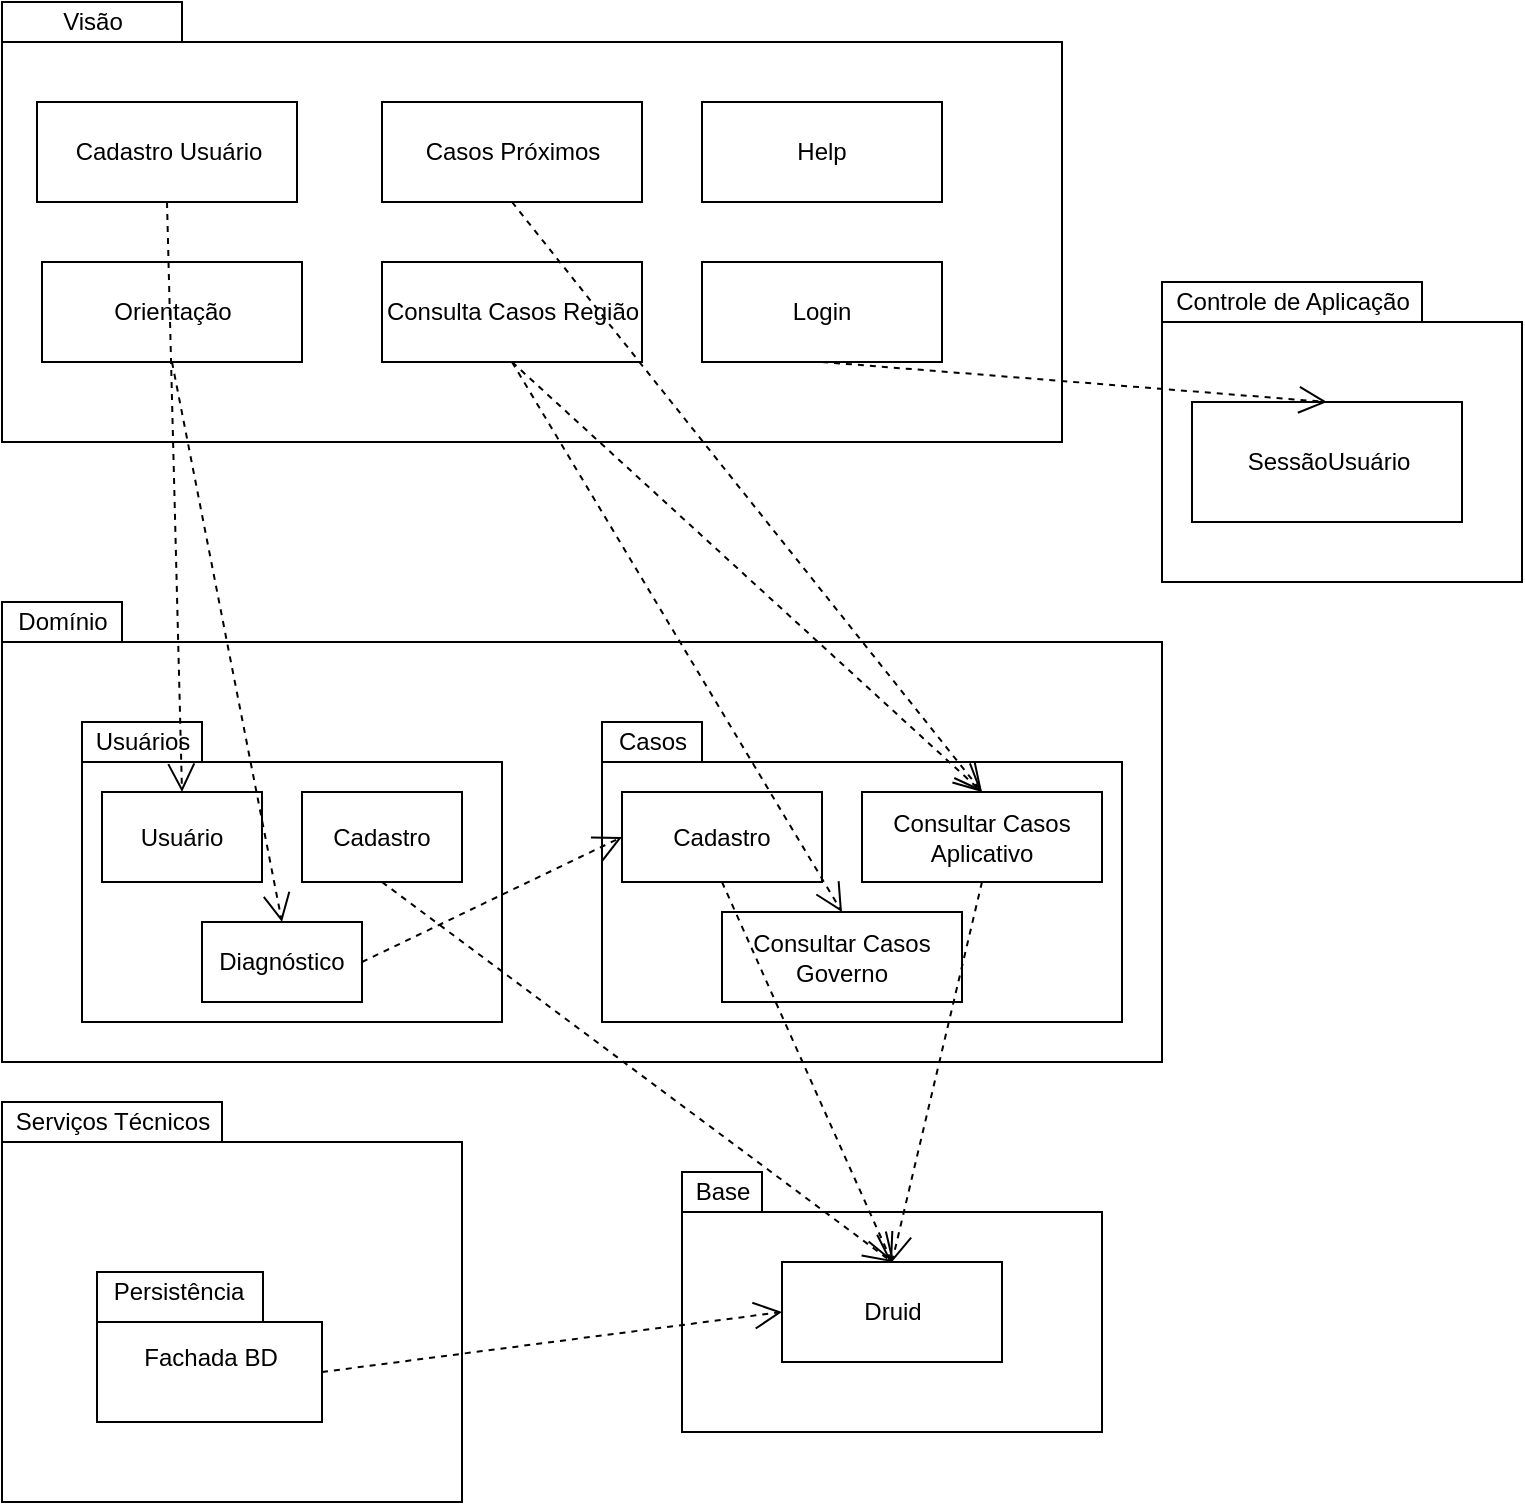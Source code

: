 <mxfile version="13.7.1" type="device"><diagram id="7HiYDhP2aQ9Rbptv15H6" name="Page-1"><mxGraphModel dx="2062" dy="771" grid="1" gridSize="10" guides="1" tooltips="1" connect="1" arrows="1" fold="1" page="1" pageScale="1" pageWidth="850" pageHeight="1100" math="0" shadow="0"><root><mxCell id="0"/><mxCell id="1" parent="0"/><mxCell id="DO3B4ZXosCFTOphEz9gx-1" value="" style="shape=folder;fontStyle=1;spacingTop=10;tabWidth=90;tabHeight=20;tabPosition=left;html=1;" parent="1" vertex="1"><mxGeometry x="30" y="100" width="530" height="220" as="geometry"/></mxCell><mxCell id="DO3B4ZXosCFTOphEz9gx-2" value="Visão" style="text;html=1;align=center;verticalAlign=middle;resizable=0;points=[];autosize=1;" parent="1" vertex="1"><mxGeometry x="50" y="100" width="50" height="20" as="geometry"/></mxCell><mxCell id="DO3B4ZXosCFTOphEz9gx-8" value="&lt;span style=&quot;font-family: &amp;#34;helvetica&amp;#34;&quot;&gt;Cadastro Usuário&lt;/span&gt;" style="html=1;" parent="1" vertex="1"><mxGeometry x="47.5" y="150" width="130" height="50" as="geometry"/></mxCell><mxCell id="DO3B4ZXosCFTOphEz9gx-9" value="Orientação" style="html=1;" parent="1" vertex="1"><mxGeometry x="50" y="230" width="130" height="50" as="geometry"/></mxCell><mxCell id="DO3B4ZXosCFTOphEz9gx-10" value="Casos Próximos" style="html=1;" parent="1" vertex="1"><mxGeometry x="220" y="150" width="130" height="50" as="geometry"/></mxCell><mxCell id="DO3B4ZXosCFTOphEz9gx-11" value="Consulta Casos Região" style="html=1;" parent="1" vertex="1"><mxGeometry x="220" y="230" width="130" height="50" as="geometry"/></mxCell><mxCell id="DO3B4ZXosCFTOphEz9gx-12" value="" style="shape=folder;fontStyle=1;spacingTop=10;tabWidth=130;tabHeight=20;tabPosition=left;html=1;" parent="1" vertex="1"><mxGeometry x="610" y="240" width="180" height="150" as="geometry"/></mxCell><mxCell id="DO3B4ZXosCFTOphEz9gx-13" value="Controle de Aplicação" style="text;html=1;align=center;verticalAlign=middle;resizable=0;points=[];autosize=1;" parent="1" vertex="1"><mxGeometry x="610" y="240" width="130" height="20" as="geometry"/></mxCell><mxCell id="DO3B4ZXosCFTOphEz9gx-19" value="SessãoUsuário" style="html=1;" parent="1" vertex="1"><mxGeometry x="625" y="300" width="135" height="60" as="geometry"/></mxCell><mxCell id="DO3B4ZXosCFTOphEz9gx-21" value="" style="shape=folder;fontStyle=1;spacingTop=10;tabWidth=60;tabHeight=20;tabPosition=left;html=1;" parent="1" vertex="1"><mxGeometry x="30" y="400" width="580" height="230" as="geometry"/></mxCell><mxCell id="DO3B4ZXosCFTOphEz9gx-22" value="Domínio" style="text;html=1;align=center;verticalAlign=middle;resizable=0;points=[];autosize=1;" parent="1" vertex="1"><mxGeometry x="30" y="400" width="60" height="20" as="geometry"/></mxCell><mxCell id="DO3B4ZXosCFTOphEz9gx-24" value="" style="shape=folder;fontStyle=1;spacingTop=10;tabWidth=40;tabHeight=20;tabPosition=left;html=1;" parent="1" vertex="1"><mxGeometry x="370" y="685" width="210" height="130" as="geometry"/></mxCell><mxCell id="DO3B4ZXosCFTOphEz9gx-25" value="Base" style="text;html=1;align=center;verticalAlign=middle;resizable=0;points=[];autosize=1;" parent="1" vertex="1"><mxGeometry x="370" y="685" width="40" height="20" as="geometry"/></mxCell><mxCell id="DO3B4ZXosCFTOphEz9gx-28" value="Druid" style="html=1;" parent="1" vertex="1"><mxGeometry x="420" y="730" width="110" height="50" as="geometry"/></mxCell><mxCell id="iu1ogcI8_rIg04zzHxXc-5" value="" style="shape=folder;fontStyle=1;spacingTop=10;tabWidth=110;tabHeight=20;tabPosition=left;html=1;" vertex="1" parent="1"><mxGeometry x="30" y="650" width="230" height="200" as="geometry"/></mxCell><mxCell id="iu1ogcI8_rIg04zzHxXc-6" value="Serviços Técnicos" style="text;html=1;align=center;verticalAlign=middle;resizable=0;points=[];autosize=1;" vertex="1" parent="1"><mxGeometry x="30" y="650" width="110" height="20" as="geometry"/></mxCell><mxCell id="iu1ogcI8_rIg04zzHxXc-9" value="&lt;span style=&quot;font-weight: 400&quot;&gt;Fachada BD&lt;/span&gt;" style="shape=folder;fontStyle=1;spacingTop=10;tabWidth=83;tabHeight=25;tabPosition=left;html=1;" vertex="1" parent="1"><mxGeometry x="77.5" y="735" width="112.5" height="75" as="geometry"/></mxCell><mxCell id="iu1ogcI8_rIg04zzHxXc-10" value="Persistência" style="text;html=1;align=center;verticalAlign=middle;resizable=0;points=[];autosize=1;" vertex="1" parent="1"><mxGeometry x="77.5" y="735" width="80" height="20" as="geometry"/></mxCell><mxCell id="iu1ogcI8_rIg04zzHxXc-14" value="" style="shape=folder;fontStyle=1;spacingTop=10;tabWidth=60;tabHeight=20;tabPosition=left;html=1;" vertex="1" parent="1"><mxGeometry x="70" y="460" width="210" height="150" as="geometry"/></mxCell><mxCell id="iu1ogcI8_rIg04zzHxXc-15" value="Usuários" style="text;html=1;align=center;verticalAlign=middle;resizable=0;points=[];autosize=1;" vertex="1" parent="1"><mxGeometry x="70" y="460" width="60" height="20" as="geometry"/></mxCell><mxCell id="iu1ogcI8_rIg04zzHxXc-16" value="Usuário" style="whiteSpace=wrap;html=1;" vertex="1" parent="1"><mxGeometry x="80" y="495" width="80" height="45" as="geometry"/></mxCell><mxCell id="iu1ogcI8_rIg04zzHxXc-17" value="Cadastro" style="whiteSpace=wrap;html=1;" vertex="1" parent="1"><mxGeometry x="180" y="495" width="80" height="45" as="geometry"/></mxCell><mxCell id="iu1ogcI8_rIg04zzHxXc-18" value="Diagnóstico" style="whiteSpace=wrap;html=1;" vertex="1" parent="1"><mxGeometry x="130" y="560" width="80" height="40" as="geometry"/></mxCell><mxCell id="iu1ogcI8_rIg04zzHxXc-19" value="" style="shape=folder;fontStyle=1;spacingTop=10;tabWidth=50;tabHeight=20;tabPosition=left;html=1;" vertex="1" parent="1"><mxGeometry x="330" y="460" width="260" height="150" as="geometry"/></mxCell><mxCell id="iu1ogcI8_rIg04zzHxXc-20" value="Casos" style="text;html=1;align=center;verticalAlign=middle;resizable=0;points=[];autosize=1;" vertex="1" parent="1"><mxGeometry x="330" y="460" width="50" height="20" as="geometry"/></mxCell><mxCell id="iu1ogcI8_rIg04zzHxXc-21" value="Cadastro" style="whiteSpace=wrap;html=1;" vertex="1" parent="1"><mxGeometry x="340" y="495" width="100" height="45" as="geometry"/></mxCell><mxCell id="iu1ogcI8_rIg04zzHxXc-22" value="Consultar Casos Aplicativo" style="whiteSpace=wrap;html=1;" vertex="1" parent="1"><mxGeometry x="460" y="495" width="120" height="45" as="geometry"/></mxCell><mxCell id="iu1ogcI8_rIg04zzHxXc-24" value="Consultar Casos Governo" style="whiteSpace=wrap;html=1;" vertex="1" parent="1"><mxGeometry x="390" y="555" width="120" height="45" as="geometry"/></mxCell><mxCell id="iu1ogcI8_rIg04zzHxXc-25" value="Help" style="whiteSpace=wrap;html=1;" vertex="1" parent="1"><mxGeometry x="380" y="150" width="120" height="50" as="geometry"/></mxCell><mxCell id="iu1ogcI8_rIg04zzHxXc-26" value="" style="endArrow=open;endSize=12;dashed=1;html=1;exitX=0.5;exitY=1;exitDx=0;exitDy=0;entryX=0.5;entryY=0;entryDx=0;entryDy=0;" edge="1" parent="1" source="DO3B4ZXosCFTOphEz9gx-8" target="iu1ogcI8_rIg04zzHxXc-16"><mxGeometry x="0.125" y="-40" width="160" relative="1" as="geometry"><mxPoint x="275" y="400" as="sourcePoint"/><mxPoint x="435" y="400" as="targetPoint"/><Array as="points"/><mxPoint as="offset"/></mxGeometry></mxCell><mxCell id="iu1ogcI8_rIg04zzHxXc-29" value="" style="endArrow=open;endSize=12;dashed=1;html=1;exitX=0.5;exitY=1;exitDx=0;exitDy=0;entryX=0.5;entryY=0;entryDx=0;entryDy=0;" edge="1" parent="1" source="DO3B4ZXosCFTOphEz9gx-11" target="iu1ogcI8_rIg04zzHxXc-22"><mxGeometry x="0.125" y="-40" width="160" relative="1" as="geometry"><mxPoint x="452.5" y="210" as="sourcePoint"/><mxPoint x="460" y="465" as="targetPoint"/><Array as="points"/><mxPoint as="offset"/></mxGeometry></mxCell><mxCell id="iu1ogcI8_rIg04zzHxXc-30" value="" style="endArrow=open;endSize=12;dashed=1;html=1;exitX=0.5;exitY=1;exitDx=0;exitDy=0;entryX=0.5;entryY=0;entryDx=0;entryDy=0;" edge="1" parent="1" source="DO3B4ZXosCFTOphEz9gx-10" target="iu1ogcI8_rIg04zzHxXc-22"><mxGeometry x="0.125" y="-40" width="160" relative="1" as="geometry"><mxPoint x="200" y="252.5" as="sourcePoint"/><mxPoint x="207.5" y="507.5" as="targetPoint"/><Array as="points"/><mxPoint as="offset"/></mxGeometry></mxCell><mxCell id="iu1ogcI8_rIg04zzHxXc-33" value="" style="endArrow=open;endSize=12;dashed=1;html=1;exitX=0.5;exitY=1;exitDx=0;exitDy=0;entryX=0.5;entryY=0;entryDx=0;entryDy=0;" edge="1" parent="1" source="DO3B4ZXosCFTOphEz9gx-11" target="iu1ogcI8_rIg04zzHxXc-24"><mxGeometry x="0.125" y="-40" width="160" relative="1" as="geometry"><mxPoint x="291.25" y="340" as="sourcePoint"/><mxPoint x="298.75" y="595" as="targetPoint"/><Array as="points"/><mxPoint as="offset"/></mxGeometry></mxCell><mxCell id="iu1ogcI8_rIg04zzHxXc-34" value="" style="endArrow=open;endSize=12;dashed=1;html=1;exitX=1;exitY=0.5;exitDx=0;exitDy=0;entryX=0;entryY=0.5;entryDx=0;entryDy=0;" edge="1" parent="1" source="iu1ogcI8_rIg04zzHxXc-18" target="iu1ogcI8_rIg04zzHxXc-21"><mxGeometry x="0.125" y="-40" width="160" relative="1" as="geometry"><mxPoint x="322.5" y="530" as="sourcePoint"/><mxPoint x="330" y="785" as="targetPoint"/><Array as="points"/><mxPoint as="offset"/></mxGeometry></mxCell><mxCell id="iu1ogcI8_rIg04zzHxXc-35" value="Login" style="whiteSpace=wrap;html=1;" vertex="1" parent="1"><mxGeometry x="380" y="230" width="120" height="50" as="geometry"/></mxCell><mxCell id="iu1ogcI8_rIg04zzHxXc-36" value="" style="endArrow=open;endSize=12;dashed=1;html=1;exitX=0.5;exitY=1;exitDx=0;exitDy=0;entryX=0.5;entryY=0;entryDx=0;entryDy=0;" edge="1" parent="1" source="iu1ogcI8_rIg04zzHxXc-35" target="DO3B4ZXosCFTOphEz9gx-19"><mxGeometry x="0.125" y="-40" width="160" relative="1" as="geometry"><mxPoint x="172.5" y="260" as="sourcePoint"/><mxPoint x="180" y="515" as="targetPoint"/><Array as="points"/><mxPoint as="offset"/></mxGeometry></mxCell><mxCell id="iu1ogcI8_rIg04zzHxXc-37" value="" style="endArrow=open;endSize=12;dashed=1;html=1;exitX=0.5;exitY=1;exitDx=0;exitDy=0;entryX=0.5;entryY=0;entryDx=0;entryDy=0;" edge="1" parent="1" source="DO3B4ZXosCFTOphEz9gx-9" target="iu1ogcI8_rIg04zzHxXc-18"><mxGeometry x="0.125" y="-40" width="160" relative="1" as="geometry"><mxPoint x="182.5" y="270" as="sourcePoint"/><mxPoint x="190" y="525" as="targetPoint"/><Array as="points"/><mxPoint as="offset"/></mxGeometry></mxCell><mxCell id="iu1ogcI8_rIg04zzHxXc-38" value="" style="endArrow=open;endSize=12;dashed=1;html=1;exitX=0.5;exitY=1;exitDx=0;exitDy=0;entryX=0.5;entryY=0;entryDx=0;entryDy=0;" edge="1" parent="1" source="iu1ogcI8_rIg04zzHxXc-17" target="DO3B4ZXosCFTOphEz9gx-28"><mxGeometry x="0.125" y="-40" width="160" relative="1" as="geometry"><mxPoint x="316.25" y="670" as="sourcePoint"/><mxPoint x="323.75" y="925" as="targetPoint"/><Array as="points"/><mxPoint as="offset"/></mxGeometry></mxCell><mxCell id="iu1ogcI8_rIg04zzHxXc-39" value="" style="endArrow=open;endSize=12;dashed=1;html=1;exitX=0.5;exitY=1;exitDx=0;exitDy=0;entryX=0.5;entryY=0;entryDx=0;entryDy=0;" edge="1" parent="1" source="iu1ogcI8_rIg04zzHxXc-21" target="DO3B4ZXosCFTOphEz9gx-28"><mxGeometry x="0.125" y="-40" width="160" relative="1" as="geometry"><mxPoint x="202.5" y="290" as="sourcePoint"/><mxPoint x="210" y="545" as="targetPoint"/><Array as="points"/><mxPoint as="offset"/></mxGeometry></mxCell><mxCell id="iu1ogcI8_rIg04zzHxXc-40" value="" style="endArrow=open;endSize=12;dashed=1;html=1;exitX=0.5;exitY=1;exitDx=0;exitDy=0;entryX=0.5;entryY=0;entryDx=0;entryDy=0;" edge="1" parent="1" source="iu1ogcI8_rIg04zzHxXc-22" target="DO3B4ZXosCFTOphEz9gx-28"><mxGeometry x="0.125" y="-40" width="160" relative="1" as="geometry"><mxPoint x="212.5" y="300" as="sourcePoint"/><mxPoint x="470" y="760" as="targetPoint"/><Array as="points"/><mxPoint as="offset"/></mxGeometry></mxCell><mxCell id="iu1ogcI8_rIg04zzHxXc-42" value="" style="endArrow=open;endSize=12;dashed=1;html=1;exitX=0;exitY=0;exitDx=112.5;exitDy=50;entryX=0;entryY=0.5;entryDx=0;entryDy=0;exitPerimeter=0;" edge="1" parent="1" source="iu1ogcI8_rIg04zzHxXc-9" target="DO3B4ZXosCFTOphEz9gx-28"><mxGeometry x="0.125" y="-40" width="160" relative="1" as="geometry"><mxPoint x="232.5" y="290" as="sourcePoint"/><mxPoint x="240" y="545" as="targetPoint"/><Array as="points"/><mxPoint as="offset"/></mxGeometry></mxCell></root></mxGraphModel></diagram></mxfile>